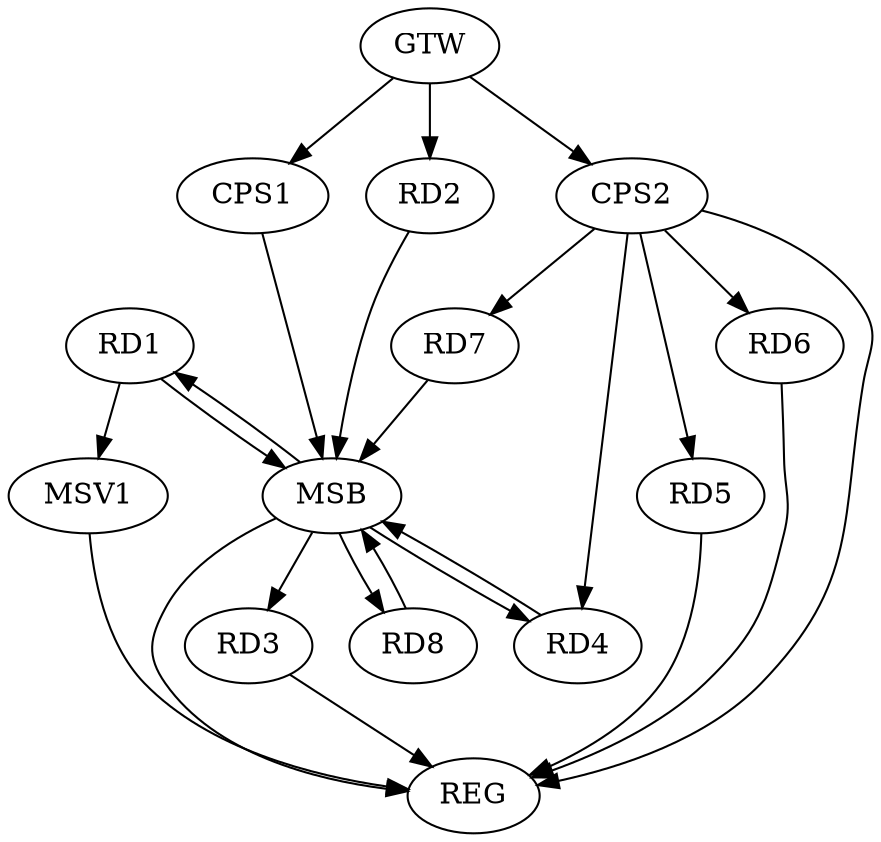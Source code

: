 strict digraph G {
  RD1 [ label="RD1" ];
  RD2 [ label="RD2" ];
  RD3 [ label="RD3" ];
  RD4 [ label="RD4" ];
  RD5 [ label="RD5" ];
  RD6 [ label="RD6" ];
  RD7 [ label="RD7" ];
  RD8 [ label="RD8" ];
  CPS1 [ label="CPS1" ];
  CPS2 [ label="CPS2" ];
  GTW [ label="GTW" ];
  REG [ label="REG" ];
  MSB [ label="MSB" ];
  MSV1 [ label="MSV1" ];
  CPS2 -> RD4;
  CPS2 -> RD5;
  CPS2 -> RD6;
  CPS2 -> RD7;
  GTW -> RD2;
  GTW -> CPS1;
  GTW -> CPS2;
  RD3 -> REG;
  RD5 -> REG;
  RD6 -> REG;
  CPS2 -> REG;
  RD1 -> MSB;
  MSB -> REG;
  RD2 -> MSB;
  MSB -> RD8;
  RD4 -> MSB;
  RD7 -> MSB;
  RD8 -> MSB;
  MSB -> RD1;
  MSB -> RD4;
  CPS1 -> MSB;
  MSB -> RD3;
  RD1 -> MSV1;
  MSV1 -> REG;
}

